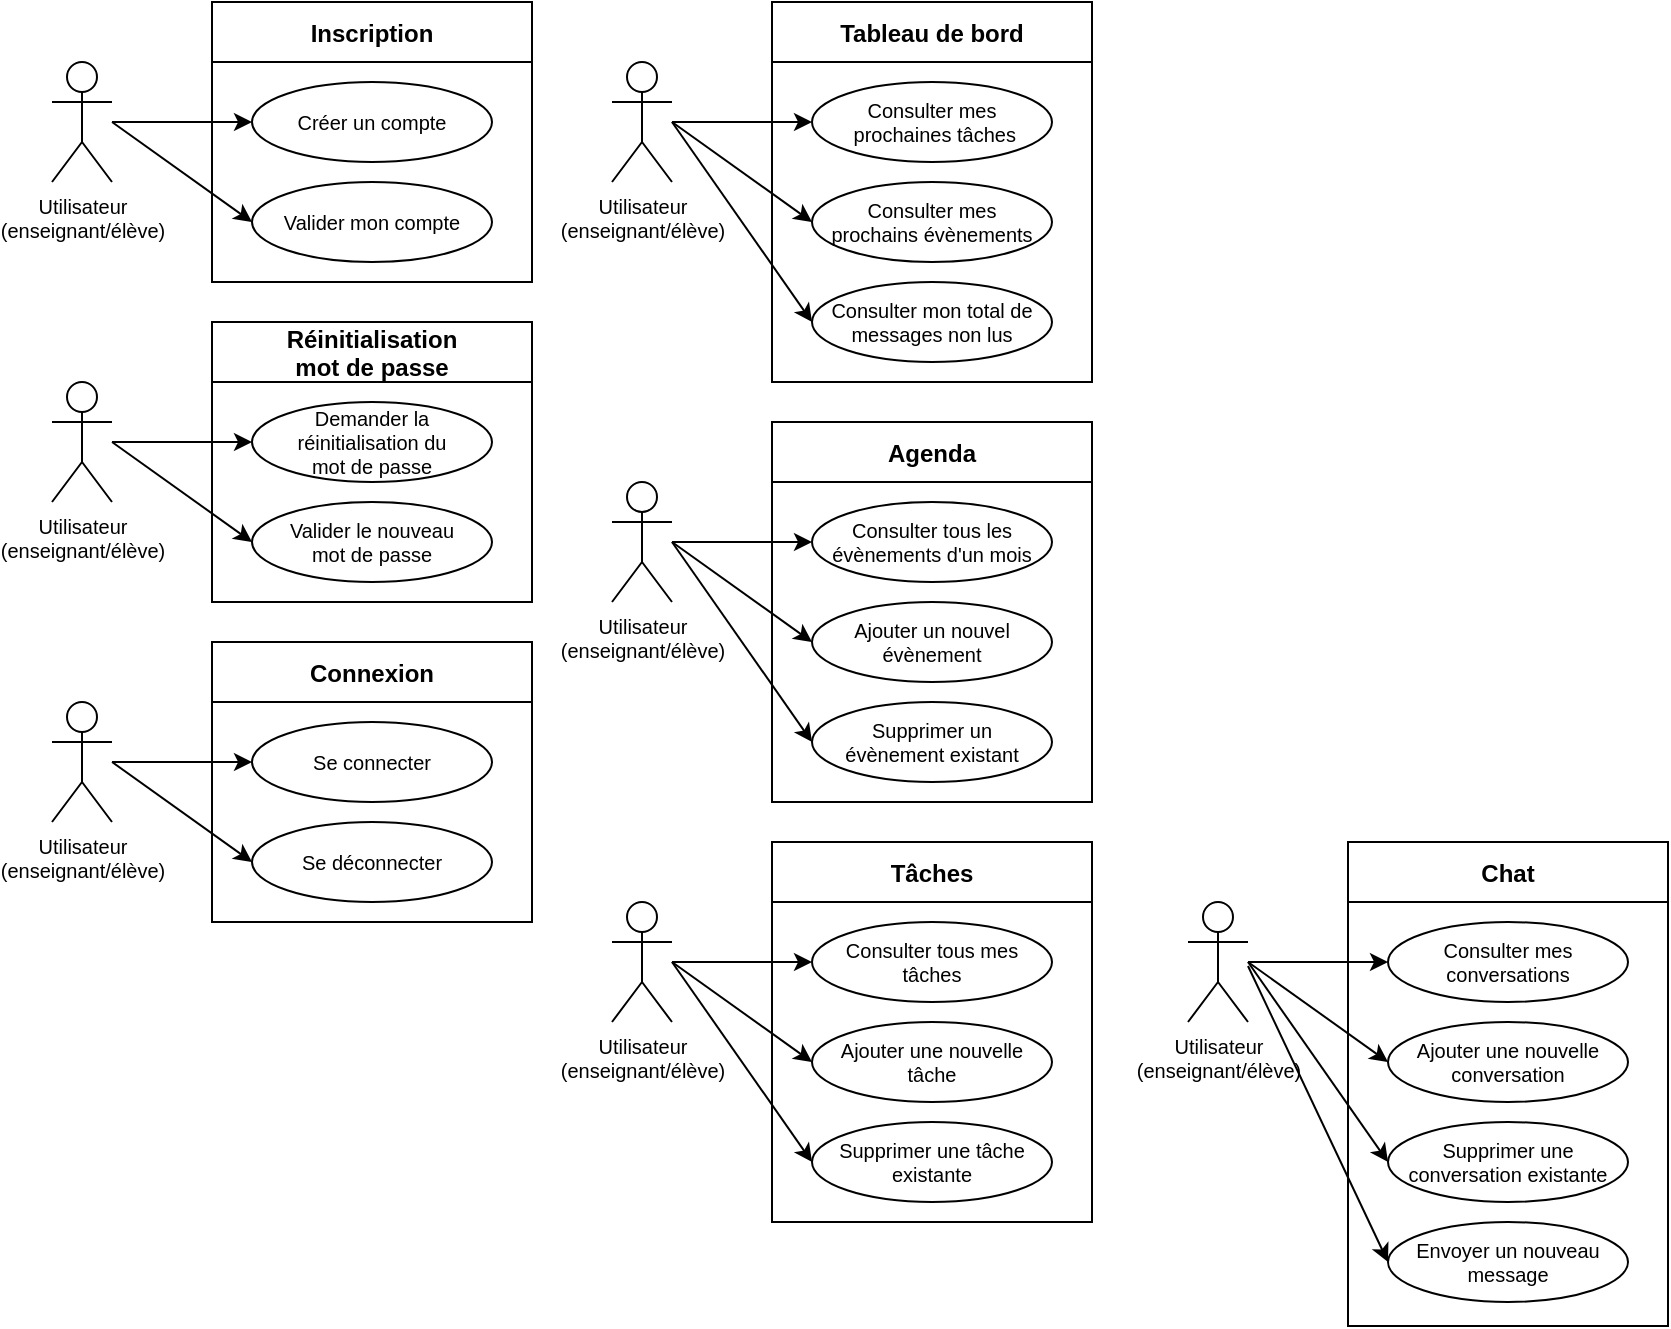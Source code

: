 <mxfile version="16.4.5" type="device"><diagram id="w3OMyUYjsyyjeT0_61_o" name="Page-1"><mxGraphModel dx="981" dy="532" grid="0" gridSize="10" guides="1" tooltips="1" connect="1" arrows="1" fold="1" page="1" pageScale="1" pageWidth="1100" pageHeight="850" math="0" shadow="0"><root><mxCell id="0"/><mxCell id="1" parent="0"/><mxCell id="hMvfhAILwzOql8lSLW82-1" value="Utilisateur&lt;br style=&quot;font-size: 10px;&quot;&gt;(enseignant/élève)" style="shape=umlActor;verticalLabelPosition=bottom;verticalAlign=top;html=1;outlineConnect=0;fontSize=10;" parent="1" vertex="1"><mxGeometry x="80" y="70" width="30" height="60" as="geometry"/></mxCell><mxCell id="hMvfhAILwzOql8lSLW82-2" value="Inscription" style="swimlane;startSize=30;" parent="1" vertex="1"><mxGeometry x="160" y="40" width="160" height="140" as="geometry"/></mxCell><mxCell id="hMvfhAILwzOql8lSLW82-4" value="Créer un compte" style="ellipse;whiteSpace=wrap;html=1;fontSize=10;" parent="hMvfhAILwzOql8lSLW82-2" vertex="1"><mxGeometry x="20" y="40" width="120" height="40" as="geometry"/></mxCell><mxCell id="hMvfhAILwzOql8lSLW82-5" value="Valider mon compte" style="ellipse;whiteSpace=wrap;html=1;fontSize=10;" parent="hMvfhAILwzOql8lSLW82-2" vertex="1"><mxGeometry x="20" y="90" width="120" height="40" as="geometry"/></mxCell><mxCell id="hMvfhAILwzOql8lSLW82-6" value="" style="endArrow=classic;html=1;rounded=0;entryX=0;entryY=0.5;entryDx=0;entryDy=0;" parent="1" source="hMvfhAILwzOql8lSLW82-1" target="hMvfhAILwzOql8lSLW82-4" edge="1"><mxGeometry width="50" height="50" relative="1" as="geometry"><mxPoint x="120" y="150" as="sourcePoint"/><mxPoint x="170" y="100" as="targetPoint"/></mxGeometry></mxCell><mxCell id="hMvfhAILwzOql8lSLW82-7" value="" style="endArrow=classic;html=1;rounded=0;entryX=0;entryY=0.5;entryDx=0;entryDy=0;" parent="1" target="hMvfhAILwzOql8lSLW82-5" edge="1"><mxGeometry width="50" height="50" relative="1" as="geometry"><mxPoint x="110" y="100" as="sourcePoint"/><mxPoint x="290" y="80" as="targetPoint"/></mxGeometry></mxCell><mxCell id="hMvfhAILwzOql8lSLW82-8" value="Utilisateur&lt;br style=&quot;font-size: 10px;&quot;&gt;(enseignant/élève)" style="shape=umlActor;verticalLabelPosition=bottom;verticalAlign=top;html=1;outlineConnect=0;fontSize=10;" parent="1" vertex="1"><mxGeometry x="80" y="230" width="30" height="60" as="geometry"/></mxCell><mxCell id="hMvfhAILwzOql8lSLW82-9" value="Réinitialisation &#10;mot de passe" style="swimlane;startSize=30;" parent="1" vertex="1"><mxGeometry x="160" y="200" width="160" height="140" as="geometry"/></mxCell><mxCell id="hMvfhAILwzOql8lSLW82-10" value="Demander la réinitialisation du &lt;br&gt;mot de passe" style="ellipse;whiteSpace=wrap;html=1;fontSize=10;" parent="hMvfhAILwzOql8lSLW82-9" vertex="1"><mxGeometry x="20" y="40" width="120" height="40" as="geometry"/></mxCell><mxCell id="hMvfhAILwzOql8lSLW82-11" value="Valider le nouveau &lt;br&gt;mot de passe" style="ellipse;whiteSpace=wrap;html=1;fontSize=10;" parent="hMvfhAILwzOql8lSLW82-9" vertex="1"><mxGeometry x="20" y="90" width="120" height="40" as="geometry"/></mxCell><mxCell id="hMvfhAILwzOql8lSLW82-12" value="" style="endArrow=classic;html=1;rounded=0;entryX=0;entryY=0.5;entryDx=0;entryDy=0;" parent="1" source="hMvfhAILwzOql8lSLW82-8" target="hMvfhAILwzOql8lSLW82-10" edge="1"><mxGeometry width="50" height="50" relative="1" as="geometry"><mxPoint x="120" y="310" as="sourcePoint"/><mxPoint x="170" y="260" as="targetPoint"/></mxGeometry></mxCell><mxCell id="hMvfhAILwzOql8lSLW82-13" value="" style="endArrow=classic;html=1;rounded=0;entryX=0;entryY=0.5;entryDx=0;entryDy=0;" parent="1" target="hMvfhAILwzOql8lSLW82-11" edge="1"><mxGeometry width="50" height="50" relative="1" as="geometry"><mxPoint x="110" y="260" as="sourcePoint"/><mxPoint x="290" y="240" as="targetPoint"/></mxGeometry></mxCell><mxCell id="hMvfhAILwzOql8lSLW82-14" value="Utilisateur&lt;br style=&quot;font-size: 10px;&quot;&gt;(enseignant/élève)" style="shape=umlActor;verticalLabelPosition=bottom;verticalAlign=top;html=1;outlineConnect=0;fontSize=10;" parent="1" vertex="1"><mxGeometry x="80" y="390" width="30" height="60" as="geometry"/></mxCell><mxCell id="hMvfhAILwzOql8lSLW82-15" value="Connexion" style="swimlane;startSize=30;" parent="1" vertex="1"><mxGeometry x="160" y="360" width="160" height="140" as="geometry"/></mxCell><mxCell id="hMvfhAILwzOql8lSLW82-16" value="Se connecter" style="ellipse;whiteSpace=wrap;html=1;fontSize=10;" parent="hMvfhAILwzOql8lSLW82-15" vertex="1"><mxGeometry x="20" y="40" width="120" height="40" as="geometry"/></mxCell><mxCell id="hMvfhAILwzOql8lSLW82-47" value="Se déconnecter" style="ellipse;whiteSpace=wrap;html=1;fontSize=10;" parent="hMvfhAILwzOql8lSLW82-15" vertex="1"><mxGeometry x="20" y="90" width="120" height="40" as="geometry"/></mxCell><mxCell id="hMvfhAILwzOql8lSLW82-18" value="" style="endArrow=classic;html=1;rounded=0;entryX=0;entryY=0.5;entryDx=0;entryDy=0;" parent="1" source="hMvfhAILwzOql8lSLW82-14" target="hMvfhAILwzOql8lSLW82-16" edge="1"><mxGeometry width="50" height="50" relative="1" as="geometry"><mxPoint x="120" y="470" as="sourcePoint"/><mxPoint x="170" y="420" as="targetPoint"/></mxGeometry></mxCell><mxCell id="hMvfhAILwzOql8lSLW82-20" value="Utilisateur&lt;br style=&quot;font-size: 10px;&quot;&gt;(enseignant/élève)" style="shape=umlActor;verticalLabelPosition=bottom;verticalAlign=top;html=1;outlineConnect=0;fontSize=10;" parent="1" vertex="1"><mxGeometry x="360" y="70" width="30" height="60" as="geometry"/></mxCell><mxCell id="hMvfhAILwzOql8lSLW82-21" value="Tableau de bord" style="swimlane;startSize=30;" parent="1" vertex="1"><mxGeometry x="440" y="40" width="160" height="190" as="geometry"/></mxCell><mxCell id="hMvfhAILwzOql8lSLW82-22" value="Consulter mes&lt;br&gt;&amp;nbsp;prochaines tâches" style="ellipse;whiteSpace=wrap;html=1;fontSize=10;" parent="hMvfhAILwzOql8lSLW82-21" vertex="1"><mxGeometry x="20" y="40" width="120" height="40" as="geometry"/></mxCell><mxCell id="hMvfhAILwzOql8lSLW82-23" value="Consulter mes &lt;br&gt;prochains évènements" style="ellipse;whiteSpace=wrap;html=1;fontSize=10;" parent="hMvfhAILwzOql8lSLW82-21" vertex="1"><mxGeometry x="20" y="90" width="120" height="40" as="geometry"/></mxCell><mxCell id="hMvfhAILwzOql8lSLW82-26" value="Consulter mon total de messages non lus" style="ellipse;whiteSpace=wrap;html=1;fontSize=10;" parent="hMvfhAILwzOql8lSLW82-21" vertex="1"><mxGeometry x="20" y="140" width="120" height="40" as="geometry"/></mxCell><mxCell id="hMvfhAILwzOql8lSLW82-24" value="" style="endArrow=classic;html=1;rounded=0;entryX=0;entryY=0.5;entryDx=0;entryDy=0;" parent="1" source="hMvfhAILwzOql8lSLW82-20" target="hMvfhAILwzOql8lSLW82-22" edge="1"><mxGeometry width="50" height="50" relative="1" as="geometry"><mxPoint x="400" y="150" as="sourcePoint"/><mxPoint x="450" y="100" as="targetPoint"/></mxGeometry></mxCell><mxCell id="hMvfhAILwzOql8lSLW82-25" value="" style="endArrow=classic;html=1;rounded=0;entryX=0;entryY=0.5;entryDx=0;entryDy=0;" parent="1" target="hMvfhAILwzOql8lSLW82-23" edge="1"><mxGeometry width="50" height="50" relative="1" as="geometry"><mxPoint x="390" y="100" as="sourcePoint"/><mxPoint x="570" y="80" as="targetPoint"/></mxGeometry></mxCell><mxCell id="hMvfhAILwzOql8lSLW82-27" value="" style="endArrow=classic;html=1;rounded=0;entryX=0;entryY=0.5;entryDx=0;entryDy=0;" parent="1" target="hMvfhAILwzOql8lSLW82-26" edge="1"><mxGeometry width="50" height="50" relative="1" as="geometry"><mxPoint x="390" y="100" as="sourcePoint"/><mxPoint x="470" y="180" as="targetPoint"/></mxGeometry></mxCell><mxCell id="hMvfhAILwzOql8lSLW82-31" value="Utilisateur&lt;br style=&quot;font-size: 10px;&quot;&gt;(enseignant/élève)" style="shape=umlActor;verticalLabelPosition=bottom;verticalAlign=top;html=1;outlineConnect=0;fontSize=10;" parent="1" vertex="1"><mxGeometry x="360" y="280" width="30" height="60" as="geometry"/></mxCell><mxCell id="hMvfhAILwzOql8lSLW82-32" value="Agenda" style="swimlane;startSize=30;" parent="1" vertex="1"><mxGeometry x="440" y="250" width="160" height="190" as="geometry"/></mxCell><mxCell id="hMvfhAILwzOql8lSLW82-33" value="Consulter tous les&lt;br&gt;évènements d'un mois" style="ellipse;whiteSpace=wrap;html=1;fontSize=10;" parent="hMvfhAILwzOql8lSLW82-32" vertex="1"><mxGeometry x="20" y="40" width="120" height="40" as="geometry"/></mxCell><mxCell id="hMvfhAILwzOql8lSLW82-34" value="Ajouter un nouvel évènement" style="ellipse;whiteSpace=wrap;html=1;fontSize=10;" parent="hMvfhAILwzOql8lSLW82-32" vertex="1"><mxGeometry x="20" y="90" width="120" height="40" as="geometry"/></mxCell><mxCell id="hMvfhAILwzOql8lSLW82-35" value="Supprimer un &lt;br&gt;évènement existant" style="ellipse;whiteSpace=wrap;html=1;fontSize=10;" parent="hMvfhAILwzOql8lSLW82-32" vertex="1"><mxGeometry x="20" y="140" width="120" height="40" as="geometry"/></mxCell><mxCell id="hMvfhAILwzOql8lSLW82-36" value="" style="endArrow=classic;html=1;rounded=0;entryX=0;entryY=0.5;entryDx=0;entryDy=0;" parent="1" source="hMvfhAILwzOql8lSLW82-31" target="hMvfhAILwzOql8lSLW82-33" edge="1"><mxGeometry width="50" height="50" relative="1" as="geometry"><mxPoint x="400" y="360" as="sourcePoint"/><mxPoint x="450" y="310" as="targetPoint"/></mxGeometry></mxCell><mxCell id="hMvfhAILwzOql8lSLW82-37" value="" style="endArrow=classic;html=1;rounded=0;entryX=0;entryY=0.5;entryDx=0;entryDy=0;" parent="1" target="hMvfhAILwzOql8lSLW82-34" edge="1"><mxGeometry width="50" height="50" relative="1" as="geometry"><mxPoint x="390" y="310" as="sourcePoint"/><mxPoint x="570" y="290" as="targetPoint"/></mxGeometry></mxCell><mxCell id="hMvfhAILwzOql8lSLW82-38" value="" style="endArrow=classic;html=1;rounded=0;entryX=0;entryY=0.5;entryDx=0;entryDy=0;" parent="1" target="hMvfhAILwzOql8lSLW82-35" edge="1"><mxGeometry width="50" height="50" relative="1" as="geometry"><mxPoint x="390" y="310" as="sourcePoint"/><mxPoint x="470" y="390" as="targetPoint"/></mxGeometry></mxCell><mxCell id="hMvfhAILwzOql8lSLW82-39" value="Utilisateur&lt;br style=&quot;font-size: 10px;&quot;&gt;(enseignant/élève)" style="shape=umlActor;verticalLabelPosition=bottom;verticalAlign=top;html=1;outlineConnect=0;fontSize=10;" parent="1" vertex="1"><mxGeometry x="360" y="490" width="30" height="60" as="geometry"/></mxCell><mxCell id="hMvfhAILwzOql8lSLW82-40" value="Tâches" style="swimlane;startSize=30;" parent="1" vertex="1"><mxGeometry x="440" y="460" width="160" height="190" as="geometry"/></mxCell><mxCell id="hMvfhAILwzOql8lSLW82-41" value="Consulter tous mes tâches" style="ellipse;whiteSpace=wrap;html=1;fontSize=10;" parent="hMvfhAILwzOql8lSLW82-40" vertex="1"><mxGeometry x="20" y="40" width="120" height="40" as="geometry"/></mxCell><mxCell id="hMvfhAILwzOql8lSLW82-42" value="Ajouter une nouvelle tâche" style="ellipse;whiteSpace=wrap;html=1;fontSize=10;" parent="hMvfhAILwzOql8lSLW82-40" vertex="1"><mxGeometry x="20" y="90" width="120" height="40" as="geometry"/></mxCell><mxCell id="hMvfhAILwzOql8lSLW82-43" value="Supprimer une tâche existante" style="ellipse;whiteSpace=wrap;html=1;fontSize=10;" parent="hMvfhAILwzOql8lSLW82-40" vertex="1"><mxGeometry x="20" y="140" width="120" height="40" as="geometry"/></mxCell><mxCell id="hMvfhAILwzOql8lSLW82-44" value="" style="endArrow=classic;html=1;rounded=0;entryX=0;entryY=0.5;entryDx=0;entryDy=0;" parent="1" source="hMvfhAILwzOql8lSLW82-39" target="hMvfhAILwzOql8lSLW82-41" edge="1"><mxGeometry width="50" height="50" relative="1" as="geometry"><mxPoint x="400" y="570" as="sourcePoint"/><mxPoint x="450" y="520" as="targetPoint"/></mxGeometry></mxCell><mxCell id="hMvfhAILwzOql8lSLW82-45" value="" style="endArrow=classic;html=1;rounded=0;entryX=0;entryY=0.5;entryDx=0;entryDy=0;" parent="1" target="hMvfhAILwzOql8lSLW82-42" edge="1"><mxGeometry width="50" height="50" relative="1" as="geometry"><mxPoint x="390" y="520" as="sourcePoint"/><mxPoint x="570" y="500" as="targetPoint"/></mxGeometry></mxCell><mxCell id="hMvfhAILwzOql8lSLW82-46" value="" style="endArrow=classic;html=1;rounded=0;entryX=0;entryY=0.5;entryDx=0;entryDy=0;" parent="1" target="hMvfhAILwzOql8lSLW82-43" edge="1"><mxGeometry width="50" height="50" relative="1" as="geometry"><mxPoint x="390" y="520" as="sourcePoint"/><mxPoint x="470" y="600" as="targetPoint"/></mxGeometry></mxCell><mxCell id="hMvfhAILwzOql8lSLW82-48" value="" style="endArrow=classic;html=1;rounded=0;entryX=0;entryY=0.5;entryDx=0;entryDy=0;" parent="1" target="hMvfhAILwzOql8lSLW82-47" edge="1"><mxGeometry width="50" height="50" relative="1" as="geometry"><mxPoint x="110" y="420" as="sourcePoint"/><mxPoint x="190" y="430" as="targetPoint"/></mxGeometry></mxCell><mxCell id="bcfLUDK-XVmlIxt-G3KI-1" value="Utilisateur&lt;br style=&quot;font-size: 10px;&quot;&gt;(enseignant/élève)" style="shape=umlActor;verticalLabelPosition=bottom;verticalAlign=top;html=1;outlineConnect=0;fontSize=10;" vertex="1" parent="1"><mxGeometry x="648" y="490" width="30" height="60" as="geometry"/></mxCell><mxCell id="bcfLUDK-XVmlIxt-G3KI-2" value="Chat" style="swimlane;startSize=30;" vertex="1" parent="1"><mxGeometry x="728" y="460" width="160" height="242" as="geometry"/></mxCell><mxCell id="bcfLUDK-XVmlIxt-G3KI-3" value="Consulter mes conversations" style="ellipse;whiteSpace=wrap;html=1;fontSize=10;" vertex="1" parent="bcfLUDK-XVmlIxt-G3KI-2"><mxGeometry x="20" y="40" width="120" height="40" as="geometry"/></mxCell><mxCell id="bcfLUDK-XVmlIxt-G3KI-4" value="Ajouter une nouvelle conversation" style="ellipse;whiteSpace=wrap;html=1;fontSize=10;" vertex="1" parent="bcfLUDK-XVmlIxt-G3KI-2"><mxGeometry x="20" y="90" width="120" height="40" as="geometry"/></mxCell><mxCell id="bcfLUDK-XVmlIxt-G3KI-5" value="Supprimer une conversation existante" style="ellipse;whiteSpace=wrap;html=1;fontSize=10;" vertex="1" parent="bcfLUDK-XVmlIxt-G3KI-2"><mxGeometry x="20" y="140" width="120" height="40" as="geometry"/></mxCell><mxCell id="bcfLUDK-XVmlIxt-G3KI-9" value="Envoyer un nouveau message" style="ellipse;whiteSpace=wrap;html=1;fontSize=10;" vertex="1" parent="bcfLUDK-XVmlIxt-G3KI-2"><mxGeometry x="20" y="190" width="120" height="40" as="geometry"/></mxCell><mxCell id="bcfLUDK-XVmlIxt-G3KI-6" value="" style="endArrow=classic;html=1;rounded=0;entryX=0;entryY=0.5;entryDx=0;entryDy=0;" edge="1" parent="1" source="bcfLUDK-XVmlIxt-G3KI-1" target="bcfLUDK-XVmlIxt-G3KI-3"><mxGeometry width="50" height="50" relative="1" as="geometry"><mxPoint x="688" y="570" as="sourcePoint"/><mxPoint x="738" y="520" as="targetPoint"/></mxGeometry></mxCell><mxCell id="bcfLUDK-XVmlIxt-G3KI-7" value="" style="endArrow=classic;html=1;rounded=0;entryX=0;entryY=0.5;entryDx=0;entryDy=0;" edge="1" parent="1" target="bcfLUDK-XVmlIxt-G3KI-4"><mxGeometry width="50" height="50" relative="1" as="geometry"><mxPoint x="678" y="520" as="sourcePoint"/><mxPoint x="858" y="500" as="targetPoint"/></mxGeometry></mxCell><mxCell id="bcfLUDK-XVmlIxt-G3KI-8" value="" style="endArrow=classic;html=1;rounded=0;entryX=0;entryY=0.5;entryDx=0;entryDy=0;" edge="1" parent="1" target="bcfLUDK-XVmlIxt-G3KI-5"><mxGeometry width="50" height="50" relative="1" as="geometry"><mxPoint x="678" y="520" as="sourcePoint"/><mxPoint x="758" y="600" as="targetPoint"/></mxGeometry></mxCell><mxCell id="bcfLUDK-XVmlIxt-G3KI-10" value="" style="endArrow=classic;html=1;rounded=0;entryX=0;entryY=0.5;entryDx=0;entryDy=0;" edge="1" parent="1" target="bcfLUDK-XVmlIxt-G3KI-9"><mxGeometry width="50" height="50" relative="1" as="geometry"><mxPoint x="678" y="522" as="sourcePoint"/><mxPoint x="758.0" y="630" as="targetPoint"/></mxGeometry></mxCell></root></mxGraphModel></diagram></mxfile>